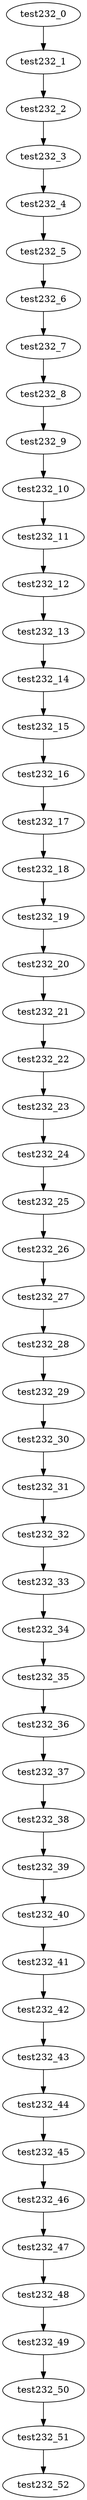 digraph G {
test232_0->test232_1;
test232_1->test232_2;
test232_2->test232_3;
test232_3->test232_4;
test232_4->test232_5;
test232_5->test232_6;
test232_6->test232_7;
test232_7->test232_8;
test232_8->test232_9;
test232_9->test232_10;
test232_10->test232_11;
test232_11->test232_12;
test232_12->test232_13;
test232_13->test232_14;
test232_14->test232_15;
test232_15->test232_16;
test232_16->test232_17;
test232_17->test232_18;
test232_18->test232_19;
test232_19->test232_20;
test232_20->test232_21;
test232_21->test232_22;
test232_22->test232_23;
test232_23->test232_24;
test232_24->test232_25;
test232_25->test232_26;
test232_26->test232_27;
test232_27->test232_28;
test232_28->test232_29;
test232_29->test232_30;
test232_30->test232_31;
test232_31->test232_32;
test232_32->test232_33;
test232_33->test232_34;
test232_34->test232_35;
test232_35->test232_36;
test232_36->test232_37;
test232_37->test232_38;
test232_38->test232_39;
test232_39->test232_40;
test232_40->test232_41;
test232_41->test232_42;
test232_42->test232_43;
test232_43->test232_44;
test232_44->test232_45;
test232_45->test232_46;
test232_46->test232_47;
test232_47->test232_48;
test232_48->test232_49;
test232_49->test232_50;
test232_50->test232_51;
test232_51->test232_52;

}
